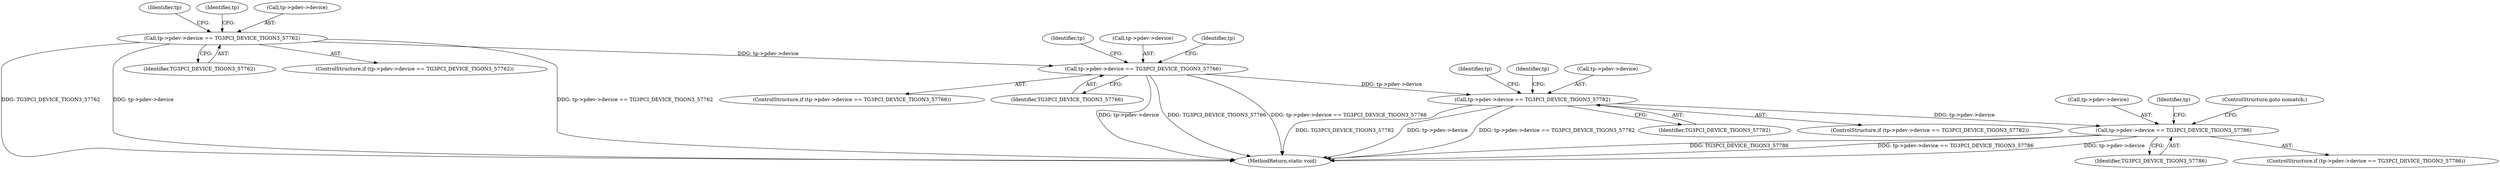 digraph "0_linux_715230a44310a8cf66fbfb5a46f9a62a9b2de424@pointer" {
"1000551" [label="(Call,tp->pdev->device == TG3PCI_DEVICE_TIGON3_57786)"];
"1000537" [label="(Call,tp->pdev->device == TG3PCI_DEVICE_TIGON3_57782)"];
"1000523" [label="(Call,tp->pdev->device == TG3PCI_DEVICE_TIGON3_57766)"];
"1000509" [label="(Call,tp->pdev->device == TG3PCI_DEVICE_TIGON3_57762)"];
"1000552" [label="(Call,tp->pdev->device)"];
"1000554" [label="(Identifier,tp)"];
"1000560" [label="(Identifier,tp)"];
"1000532" [label="(Identifier,tp)"];
"1000564" [label="(ControlStructure,goto nomatch;)"];
"1000509" [label="(Call,tp->pdev->device == TG3PCI_DEVICE_TIGON3_57762)"];
"1000508" [label="(ControlStructure,if (tp->pdev->device == TG3PCI_DEVICE_TIGON3_57762))"];
"1000551" [label="(Call,tp->pdev->device == TG3PCI_DEVICE_TIGON3_57786)"];
"1000518" [label="(Identifier,tp)"];
"1000536" [label="(ControlStructure,if (tp->pdev->device == TG3PCI_DEVICE_TIGON3_57782))"];
"1000522" [label="(ControlStructure,if (tp->pdev->device == TG3PCI_DEVICE_TIGON3_57766))"];
"1000546" [label="(Identifier,tp)"];
"1000538" [label="(Call,tp->pdev->device)"];
"1000537" [label="(Call,tp->pdev->device == TG3PCI_DEVICE_TIGON3_57782)"];
"1000524" [label="(Call,tp->pdev->device)"];
"1000585" [label="(MethodReturn,static void)"];
"1000543" [label="(Identifier,TG3PCI_DEVICE_TIGON3_57782)"];
"1000557" [label="(Identifier,TG3PCI_DEVICE_TIGON3_57786)"];
"1000526" [label="(Identifier,tp)"];
"1000510" [label="(Call,tp->pdev->device)"];
"1000523" [label="(Call,tp->pdev->device == TG3PCI_DEVICE_TIGON3_57766)"];
"1000515" [label="(Identifier,TG3PCI_DEVICE_TIGON3_57762)"];
"1000540" [label="(Identifier,tp)"];
"1000529" [label="(Identifier,TG3PCI_DEVICE_TIGON3_57766)"];
"1000550" [label="(ControlStructure,if (tp->pdev->device == TG3PCI_DEVICE_TIGON3_57786))"];
"1000551" -> "1000550"  [label="AST: "];
"1000551" -> "1000557"  [label="CFG: "];
"1000552" -> "1000551"  [label="AST: "];
"1000557" -> "1000551"  [label="AST: "];
"1000560" -> "1000551"  [label="CFG: "];
"1000564" -> "1000551"  [label="CFG: "];
"1000551" -> "1000585"  [label="DDG: TG3PCI_DEVICE_TIGON3_57786"];
"1000551" -> "1000585"  [label="DDG: tp->pdev->device == TG3PCI_DEVICE_TIGON3_57786"];
"1000551" -> "1000585"  [label="DDG: tp->pdev->device"];
"1000537" -> "1000551"  [label="DDG: tp->pdev->device"];
"1000537" -> "1000536"  [label="AST: "];
"1000537" -> "1000543"  [label="CFG: "];
"1000538" -> "1000537"  [label="AST: "];
"1000543" -> "1000537"  [label="AST: "];
"1000546" -> "1000537"  [label="CFG: "];
"1000554" -> "1000537"  [label="CFG: "];
"1000537" -> "1000585"  [label="DDG: TG3PCI_DEVICE_TIGON3_57782"];
"1000537" -> "1000585"  [label="DDG: tp->pdev->device"];
"1000537" -> "1000585"  [label="DDG: tp->pdev->device == TG3PCI_DEVICE_TIGON3_57782"];
"1000523" -> "1000537"  [label="DDG: tp->pdev->device"];
"1000523" -> "1000522"  [label="AST: "];
"1000523" -> "1000529"  [label="CFG: "];
"1000524" -> "1000523"  [label="AST: "];
"1000529" -> "1000523"  [label="AST: "];
"1000532" -> "1000523"  [label="CFG: "];
"1000540" -> "1000523"  [label="CFG: "];
"1000523" -> "1000585"  [label="DDG: tp->pdev->device"];
"1000523" -> "1000585"  [label="DDG: TG3PCI_DEVICE_TIGON3_57766"];
"1000523" -> "1000585"  [label="DDG: tp->pdev->device == TG3PCI_DEVICE_TIGON3_57766"];
"1000509" -> "1000523"  [label="DDG: tp->pdev->device"];
"1000509" -> "1000508"  [label="AST: "];
"1000509" -> "1000515"  [label="CFG: "];
"1000510" -> "1000509"  [label="AST: "];
"1000515" -> "1000509"  [label="AST: "];
"1000518" -> "1000509"  [label="CFG: "];
"1000526" -> "1000509"  [label="CFG: "];
"1000509" -> "1000585"  [label="DDG: tp->pdev->device == TG3PCI_DEVICE_TIGON3_57762"];
"1000509" -> "1000585"  [label="DDG: TG3PCI_DEVICE_TIGON3_57762"];
"1000509" -> "1000585"  [label="DDG: tp->pdev->device"];
}
